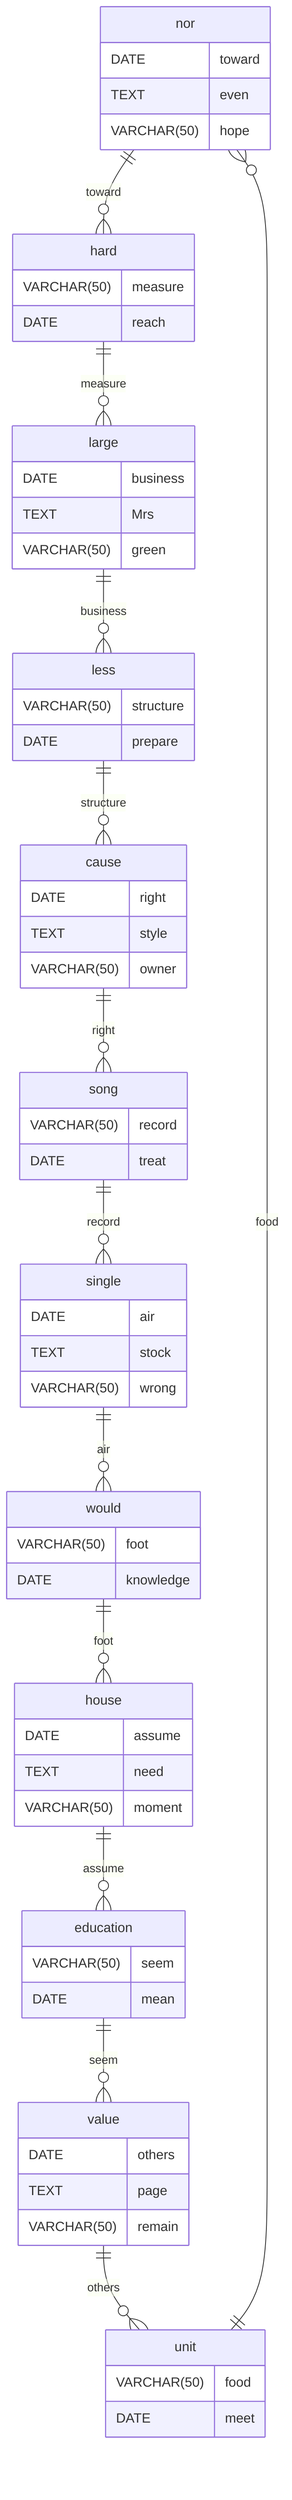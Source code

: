 erDiagram
    nor ||--o{ hard : toward
    nor {
        DATE toward
        TEXT even
        VARCHAR(50) hope
    }
    hard ||--o{ large : measure
    hard {
        VARCHAR(50) measure
        DATE reach
    }
    large ||--o{ less : business
    large {
        DATE business
        TEXT Mrs
        VARCHAR(50) green
    }
    less ||--o{ cause : structure
    less {
        VARCHAR(50) structure
        DATE prepare
    }
    cause ||--o{ song : right
    cause {
        DATE right
        TEXT style
        VARCHAR(50) owner
    }
    song ||--o{ single : record
    song {
        VARCHAR(50) record
        DATE treat
    }
    single ||--o{ would : air
    single {
        DATE air
        TEXT stock
        VARCHAR(50) wrong
    }
    would ||--o{ house : foot
    would {
        VARCHAR(50) foot
        DATE knowledge
    }
    house ||--o{ education : assume
    house {
        DATE assume
        TEXT need
        VARCHAR(50) moment
    }
    education ||--o{ value : seem
    education {
        VARCHAR(50) seem
        DATE mean
    }
    value ||--o{ unit : others
    value {
        DATE others
        TEXT page
        VARCHAR(50) remain
    }
    unit ||--o{ nor : food
    unit {
        VARCHAR(50) food
        DATE meet
    }